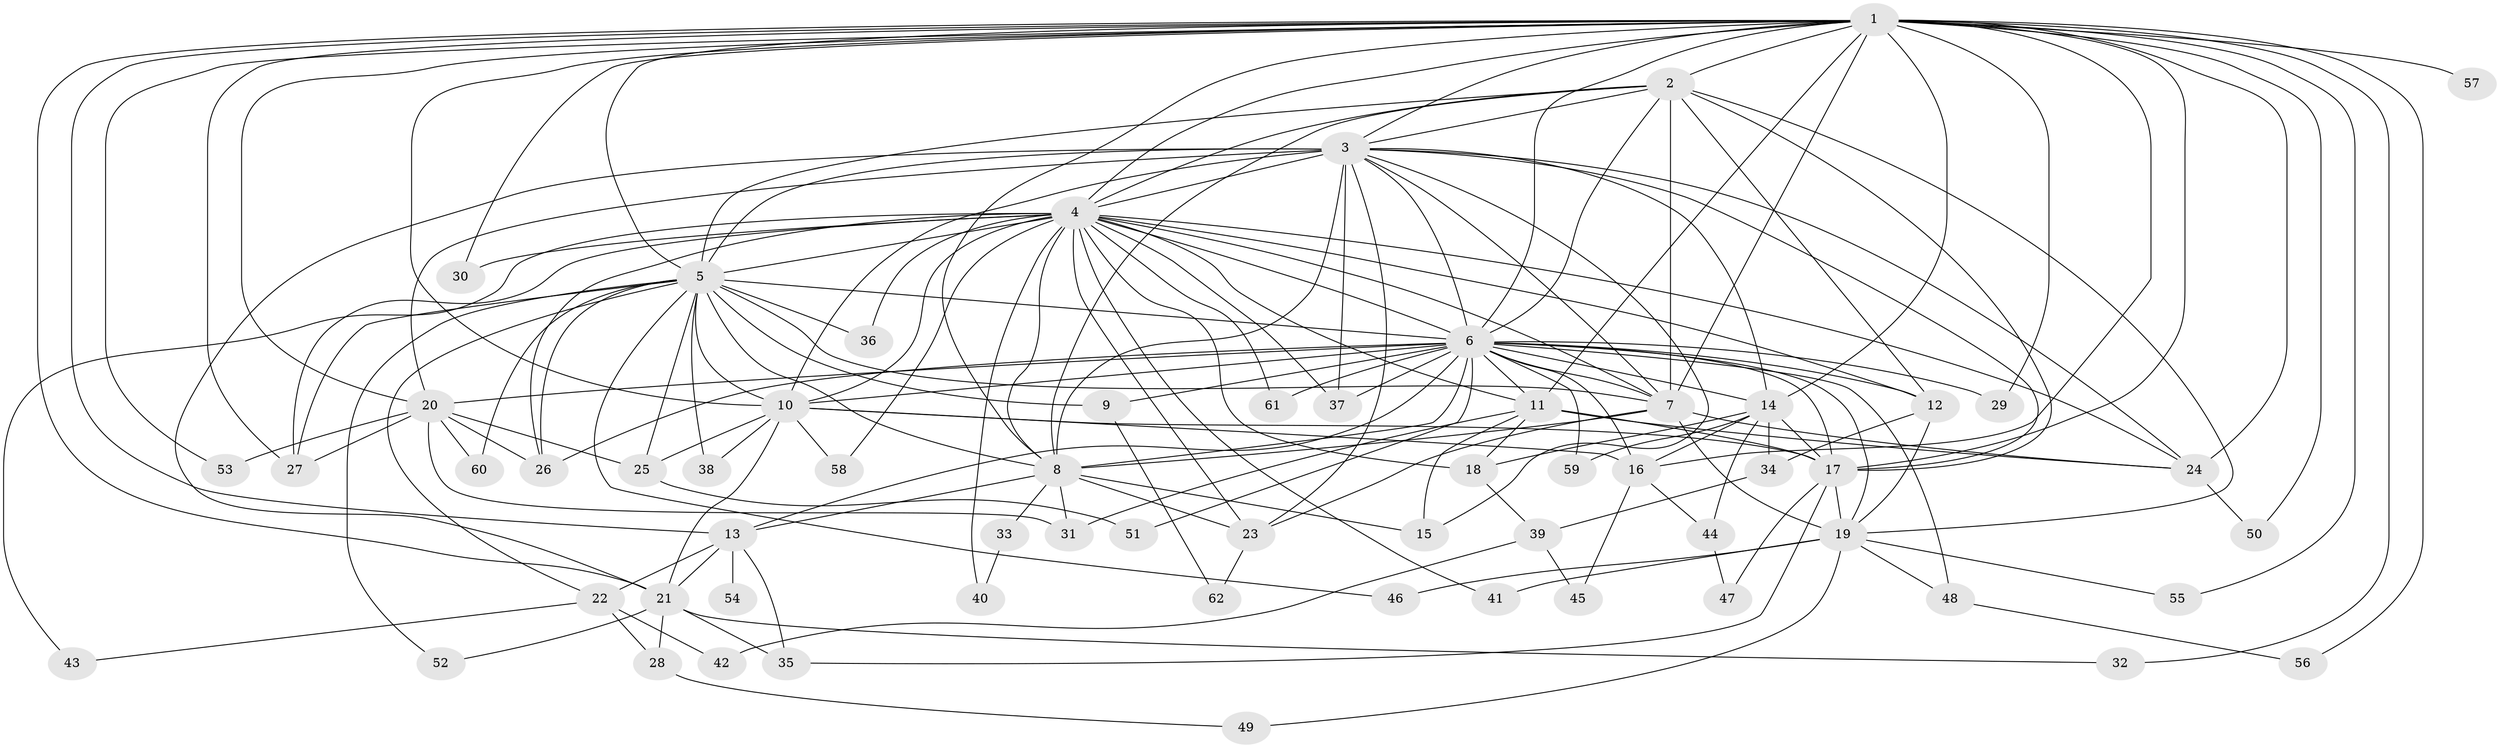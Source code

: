 // original degree distribution, {18: 0.016260162601626018, 21: 0.008130081300813009, 30: 0.008130081300813009, 27: 0.016260162601626018, 14: 0.008130081300813009, 20: 0.008130081300813009, 16: 0.008130081300813009, 25: 0.008130081300813009, 3: 0.17886178861788618, 4: 0.0975609756097561, 7: 0.024390243902439025, 5: 0.024390243902439025, 8: 0.024390243902439025, 6: 0.008130081300813009, 2: 0.5528455284552846, 10: 0.008130081300813009}
// Generated by graph-tools (version 1.1) at 2025/34/03/09/25 02:34:41]
// undirected, 62 vertices, 168 edges
graph export_dot {
graph [start="1"]
  node [color=gray90,style=filled];
  1;
  2;
  3;
  4;
  5;
  6;
  7;
  8;
  9;
  10;
  11;
  12;
  13;
  14;
  15;
  16;
  17;
  18;
  19;
  20;
  21;
  22;
  23;
  24;
  25;
  26;
  27;
  28;
  29;
  30;
  31;
  32;
  33;
  34;
  35;
  36;
  37;
  38;
  39;
  40;
  41;
  42;
  43;
  44;
  45;
  46;
  47;
  48;
  49;
  50;
  51;
  52;
  53;
  54;
  55;
  56;
  57;
  58;
  59;
  60;
  61;
  62;
  1 -- 2 [weight=2.0];
  1 -- 3 [weight=2.0];
  1 -- 4 [weight=1.0];
  1 -- 5 [weight=3.0];
  1 -- 6 [weight=3.0];
  1 -- 7 [weight=13.0];
  1 -- 8 [weight=1.0];
  1 -- 10 [weight=2.0];
  1 -- 11 [weight=1.0];
  1 -- 13 [weight=1.0];
  1 -- 14 [weight=1.0];
  1 -- 16 [weight=1.0];
  1 -- 17 [weight=1.0];
  1 -- 20 [weight=1.0];
  1 -- 21 [weight=2.0];
  1 -- 24 [weight=1.0];
  1 -- 27 [weight=1.0];
  1 -- 29 [weight=1.0];
  1 -- 30 [weight=1.0];
  1 -- 32 [weight=1.0];
  1 -- 50 [weight=1.0];
  1 -- 53 [weight=1.0];
  1 -- 55 [weight=1.0];
  1 -- 56 [weight=1.0];
  1 -- 57 [weight=1.0];
  2 -- 3 [weight=1.0];
  2 -- 4 [weight=1.0];
  2 -- 5 [weight=2.0];
  2 -- 6 [weight=3.0];
  2 -- 7 [weight=2.0];
  2 -- 8 [weight=1.0];
  2 -- 12 [weight=1.0];
  2 -- 17 [weight=7.0];
  2 -- 19 [weight=1.0];
  3 -- 4 [weight=2.0];
  3 -- 5 [weight=2.0];
  3 -- 6 [weight=3.0];
  3 -- 7 [weight=1.0];
  3 -- 8 [weight=2.0];
  3 -- 10 [weight=8.0];
  3 -- 14 [weight=1.0];
  3 -- 15 [weight=1.0];
  3 -- 17 [weight=1.0];
  3 -- 20 [weight=1.0];
  3 -- 21 [weight=1.0];
  3 -- 23 [weight=1.0];
  3 -- 24 [weight=1.0];
  3 -- 37 [weight=1.0];
  4 -- 5 [weight=2.0];
  4 -- 6 [weight=2.0];
  4 -- 7 [weight=2.0];
  4 -- 8 [weight=1.0];
  4 -- 10 [weight=1.0];
  4 -- 11 [weight=1.0];
  4 -- 12 [weight=1.0];
  4 -- 18 [weight=1.0];
  4 -- 23 [weight=1.0];
  4 -- 24 [weight=1.0];
  4 -- 26 [weight=1.0];
  4 -- 27 [weight=1.0];
  4 -- 30 [weight=1.0];
  4 -- 36 [weight=2.0];
  4 -- 37 [weight=1.0];
  4 -- 40 [weight=1.0];
  4 -- 41 [weight=1.0];
  4 -- 43 [weight=1.0];
  4 -- 58 [weight=1.0];
  4 -- 61 [weight=1.0];
  5 -- 6 [weight=4.0];
  5 -- 7 [weight=2.0];
  5 -- 8 [weight=2.0];
  5 -- 9 [weight=1.0];
  5 -- 10 [weight=1.0];
  5 -- 22 [weight=1.0];
  5 -- 25 [weight=1.0];
  5 -- 26 [weight=1.0];
  5 -- 27 [weight=1.0];
  5 -- 36 [weight=1.0];
  5 -- 38 [weight=1.0];
  5 -- 46 [weight=1.0];
  5 -- 52 [weight=1.0];
  5 -- 60 [weight=1.0];
  6 -- 7 [weight=2.0];
  6 -- 8 [weight=2.0];
  6 -- 9 [weight=1.0];
  6 -- 10 [weight=1.0];
  6 -- 11 [weight=1.0];
  6 -- 12 [weight=1.0];
  6 -- 13 [weight=1.0];
  6 -- 14 [weight=1.0];
  6 -- 16 [weight=1.0];
  6 -- 17 [weight=2.0];
  6 -- 19 [weight=1.0];
  6 -- 20 [weight=3.0];
  6 -- 26 [weight=1.0];
  6 -- 29 [weight=1.0];
  6 -- 37 [weight=2.0];
  6 -- 48 [weight=1.0];
  6 -- 51 [weight=1.0];
  6 -- 59 [weight=1.0];
  6 -- 61 [weight=1.0];
  7 -- 8 [weight=1.0];
  7 -- 19 [weight=2.0];
  7 -- 23 [weight=1.0];
  7 -- 24 [weight=1.0];
  8 -- 13 [weight=1.0];
  8 -- 15 [weight=1.0];
  8 -- 23 [weight=1.0];
  8 -- 31 [weight=1.0];
  8 -- 33 [weight=1.0];
  9 -- 62 [weight=1.0];
  10 -- 16 [weight=2.0];
  10 -- 17 [weight=1.0];
  10 -- 21 [weight=1.0];
  10 -- 25 [weight=1.0];
  10 -- 38 [weight=1.0];
  10 -- 58 [weight=1.0];
  11 -- 15 [weight=1.0];
  11 -- 17 [weight=1.0];
  11 -- 18 [weight=1.0];
  11 -- 24 [weight=1.0];
  11 -- 31 [weight=1.0];
  12 -- 19 [weight=1.0];
  12 -- 34 [weight=1.0];
  13 -- 21 [weight=1.0];
  13 -- 22 [weight=1.0];
  13 -- 35 [weight=1.0];
  13 -- 54 [weight=1.0];
  14 -- 16 [weight=1.0];
  14 -- 17 [weight=2.0];
  14 -- 18 [weight=1.0];
  14 -- 34 [weight=1.0];
  14 -- 44 [weight=1.0];
  14 -- 59 [weight=1.0];
  16 -- 44 [weight=1.0];
  16 -- 45 [weight=1.0];
  17 -- 19 [weight=1.0];
  17 -- 35 [weight=1.0];
  17 -- 47 [weight=1.0];
  18 -- 39 [weight=1.0];
  19 -- 41 [weight=1.0];
  19 -- 46 [weight=1.0];
  19 -- 48 [weight=1.0];
  19 -- 49 [weight=1.0];
  19 -- 55 [weight=1.0];
  20 -- 25 [weight=1.0];
  20 -- 26 [weight=1.0];
  20 -- 27 [weight=1.0];
  20 -- 31 [weight=1.0];
  20 -- 53 [weight=1.0];
  20 -- 60 [weight=1.0];
  21 -- 28 [weight=1.0];
  21 -- 32 [weight=1.0];
  21 -- 35 [weight=1.0];
  21 -- 52 [weight=1.0];
  22 -- 28 [weight=1.0];
  22 -- 42 [weight=1.0];
  22 -- 43 [weight=1.0];
  23 -- 62 [weight=1.0];
  24 -- 50 [weight=1.0];
  25 -- 51 [weight=1.0];
  28 -- 49 [weight=1.0];
  33 -- 40 [weight=1.0];
  34 -- 39 [weight=1.0];
  39 -- 42 [weight=1.0];
  39 -- 45 [weight=1.0];
  44 -- 47 [weight=1.0];
  48 -- 56 [weight=1.0];
}
